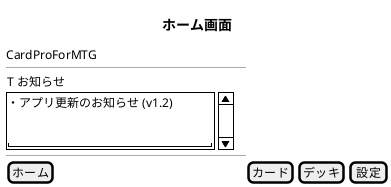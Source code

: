 @startuml
title ホーム画面

salt
{
  {T
    CardProForMTG
  }
    --
  {T お知らせ}
  {SI
    ・アプリ更新のお知らせ (v1.2)
    .
    "                         "
  }
  --
  ' 下段: フッターボタン（常に移動可能）
  [ ホーム ] | [ カード ] | [ デッキ ] | [ 設定 ]
}

@enduml